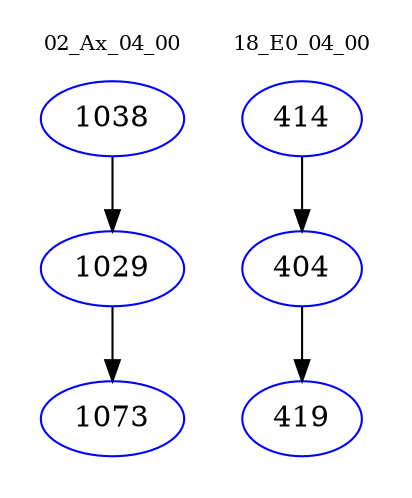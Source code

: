 digraph{
subgraph cluster_0 {
color = white
label = "02_Ax_04_00";
fontsize=10;
T0_1038 [label="1038", color="blue"]
T0_1038 -> T0_1029 [color="black"]
T0_1029 [label="1029", color="blue"]
T0_1029 -> T0_1073 [color="black"]
T0_1073 [label="1073", color="blue"]
}
subgraph cluster_1 {
color = white
label = "18_E0_04_00";
fontsize=10;
T1_414 [label="414", color="blue"]
T1_414 -> T1_404 [color="black"]
T1_404 [label="404", color="blue"]
T1_404 -> T1_419 [color="black"]
T1_419 [label="419", color="blue"]
}
}
